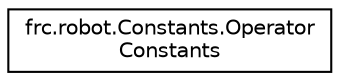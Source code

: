 digraph "Graphical Class Hierarchy"
{
 // LATEX_PDF_SIZE
  edge [fontname="Helvetica",fontsize="10",labelfontname="Helvetica",labelfontsize="10"];
  node [fontname="Helvetica",fontsize="10",shape=record];
  rankdir="LR";
  Node0 [label="frc.robot.Constants.Operator\lConstants",height=0.2,width=0.4,color="black", fillcolor="white", style="filled",URL="$classfrc_1_1robot_1_1_constants_1_1_operator_constants.html",tooltip=" "];
}
